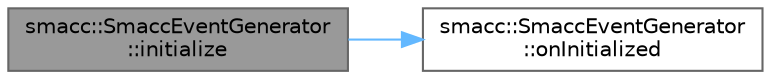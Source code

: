 digraph "smacc::SmaccEventGenerator::initialize"
{
 // LATEX_PDF_SIZE
  bgcolor="transparent";
  edge [fontname=Helvetica,fontsize=10,labelfontname=Helvetica,labelfontsize=10];
  node [fontname=Helvetica,fontsize=10,shape=box,height=0.2,width=0.4];
  rankdir="LR";
  Node1 [label="smacc::SmaccEventGenerator\l::initialize",height=0.2,width=0.4,color="gray40", fillcolor="grey60", style="filled", fontcolor="black",tooltip=" "];
  Node1 -> Node2 [color="steelblue1",style="solid"];
  Node2 [label="smacc::SmaccEventGenerator\l::onInitialized",height=0.2,width=0.4,color="grey40", fillcolor="white", style="filled",URL="$classsmacc_1_1SmaccEventGenerator.html#a59a90d4c22d02f72522e94ff71b14d10",tooltip=" "];
}
